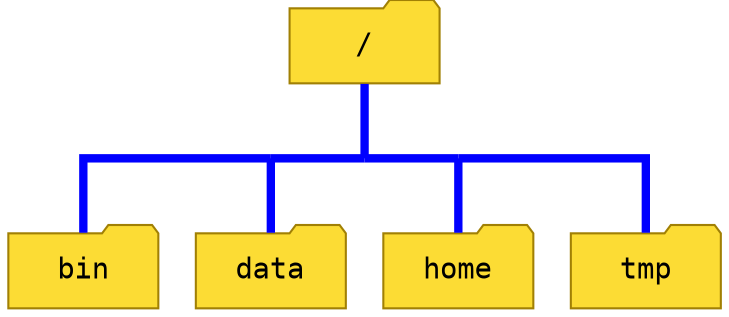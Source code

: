 graph {

node [ shape=box, width=1, target=_blank]

top [
  label="/"
  tooltip="root directory"
  shape=folder
  group=first
  fontname="courier"
  style=filled
  fillcolor="#fcdc34"
  color="#a18004"
]

bin [
  label="bin"
  tooltip="where some built-in programs are stored"
  shape=folder
  group=second
  fontname="courier"
  style=filled
  fillcolor="#fcdc34"
  color="#a18004"
]

data [
  label="data"
  tooltip="miscellaneous data files"
  shape=folder
  group=second
  fontname="courier"
  style=filled
  fillcolor="#fcdc34"
  color="#a18004"
]

home [
  label="home"
  tooltip="where users’ personal directories are located"
  shape=folder
  group=second
  fontname="courier"
  style=filled
  fillcolor="#fcdc34"
  color="#a18004"
]

tmp [
  label="tmp"
  tooltip="temporary files that don’t need to be stored long-term"
  shape=folder
  group=second
  fontname="courier"
  style=filled
  fillcolor="#fcdc34"
  color="#a18004"
]

splines=ortho

0 [width=0, shape=point, style=invis]
1 [width=0, shape=point, style=invis]
2 [width=0, shape=point, style=invis]

top -- 0 [ headclip=false style="bold" color="blue" penwidth=4 ]

{rank=same; 1 -- 0 -- 2 [ headclip=false tailclip=false style="bold" color="blue" penwidth=4 ] }

1 -- bin [ tailclip=false style="bold" color="blue" penwidth=4 ]
1 -- data [ tailclip=false style="bold" color="blue" penwidth=4 ]
2 -- home [ tailclip=false style="bold" color="blue" penwidth=4 ]
2 -- tmp [ tailclip=false style="bold" color="blue" penwidth=4 ]

}
